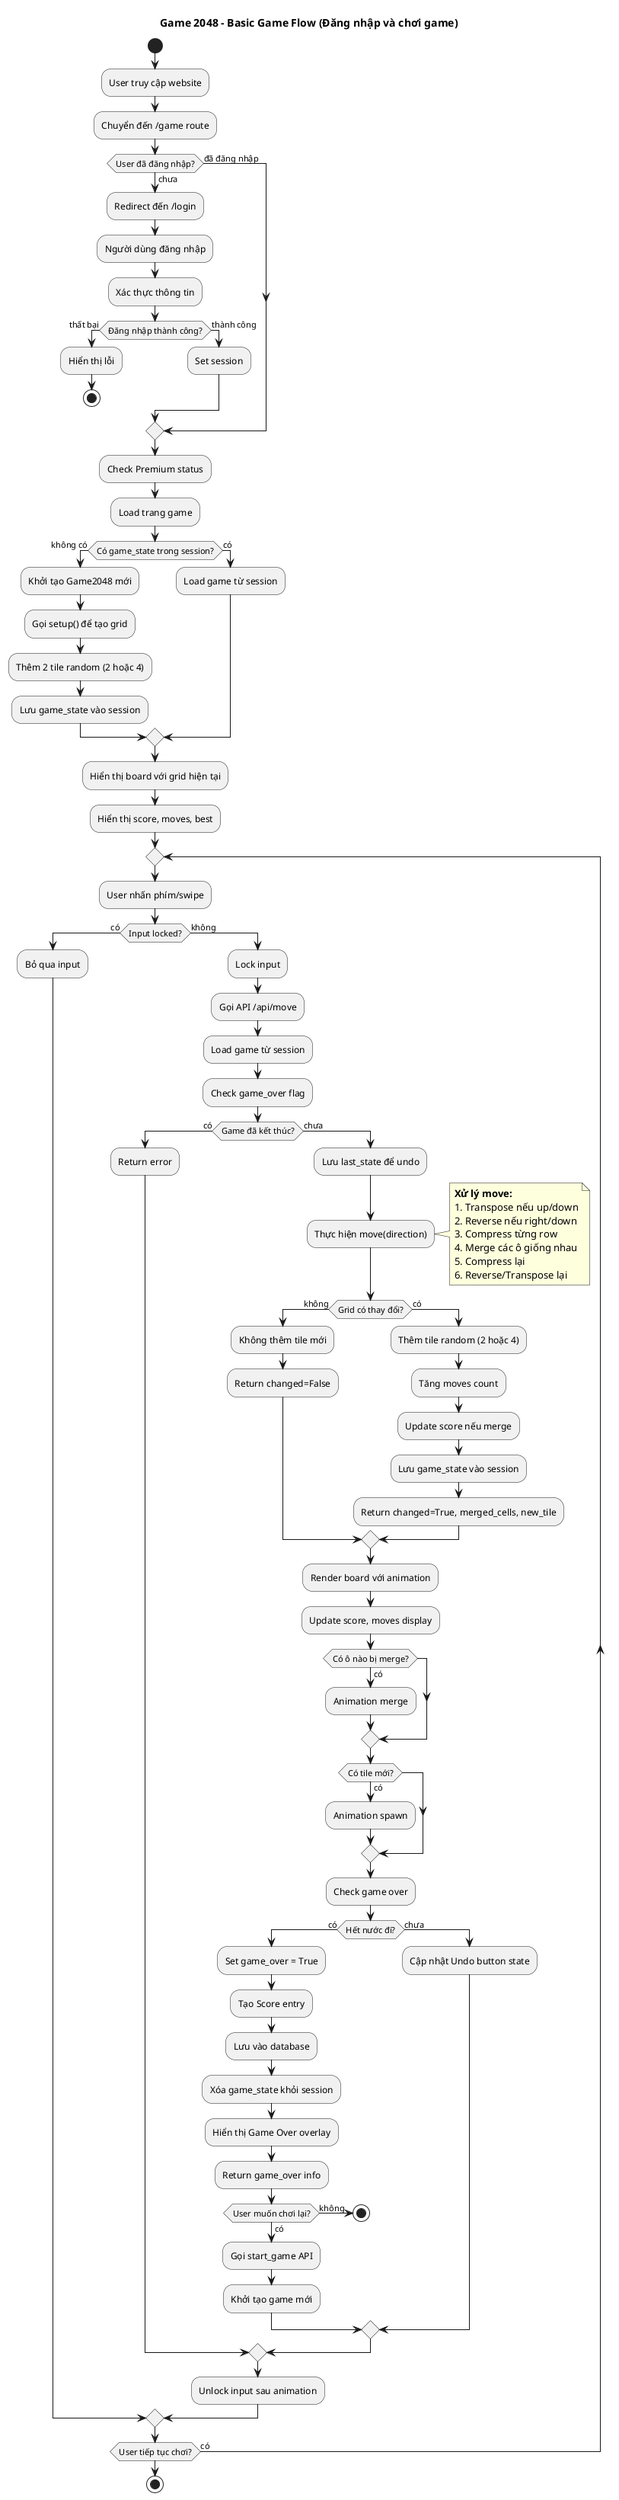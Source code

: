 @startuml Game 2048 - Basic Game Flow
title Game 2048 - Basic Game Flow (Đăng nhập và chơi game)

start

:User truy cập website;
:Chuyển đến /game route;

if (User đã đăng nhập?) then (chưa)
  :Redirect đến /login;
  :Người dùng đăng nhập;
  :Xác thực thông tin;
  if (Đăng nhập thành công?) then (thất bại)
    :Hiển thị lỗi;
    stop
  else (thành công)
    :Set session;
  endif
else (đã đăng nhập)
endif

:Check Premium status;
:Load trang game;

if (Có game_state trong session?) then (không có)
  :Khởi tạo Game2048 mới;
  :Gọi setup() để tạo grid;
  :Thêm 2 tile random (2 hoặc 4);
  :Lưu game_state vào session;
else (có)
  :Load game từ session;
endif

:Hiển thị board với grid hiện tại;
:Hiển thị score, moves, best;

repeat
  :User nhấn phím/swipe;
  
  if (Input locked?) then (có)
    :Bỏ qua input;
  else (không)
    :Lock input;
    :Gọi API /api/move;
    :Load game từ session;
    
    :Check game_over flag;
    if (Game đã kết thúc?) then (có)
      :Return error;
    else (chưa)
      :Lưu last_state để undo;
      :Thực hiện move(direction);
      
      note right
        **Xử lý move:**
        1. Transpose nếu up/down
        2. Reverse nếu right/down
        3. Compress từng row
        4. Merge các ô giống nhau
        5. Compress lại
        6. Reverse/Transpose lại
      end note
      
      if (Grid có thay đổi?) then (không)
        :Không thêm tile mới;
        :Return changed=False;
      else (có)
        :Thêm tile random (2 hoặc 4);
        :Tăng moves count;
        :Update score nếu merge;
        :Lưu game_state vào session;
        :Return changed=True, merged_cells, new_tile;
      endif
      
      :Render board với animation;
      :Update score, moves display;
      
      if (Có ô nào bị merge?) then (có)
        :Animation merge;
      endif
      
      if (Có tile mới?) then (có)
        :Animation spawn;
      endif
      
      :Check game over;
      if (Hết nước đi?) then (có)
        :Set game_over = True;
        :Tạo Score entry;
        :Lưu vào database;
        :Xóa game_state khỏi session;
        :Hiển thị Game Over overlay;
        :Return game_over info;
        
        if (User muốn chơi lại?) then (có)
          :Gọi start_game API;
          :Khởi tạo game mới;
        else (không)
          stop
        endif
      else (chưa)
        :Cập nhật Undo button state;
      endif
    endif
    
    :Unlock input sau animation;
  endif
  
repeat while (User tiếp tục chơi?) is (có)

stop

@enduml

